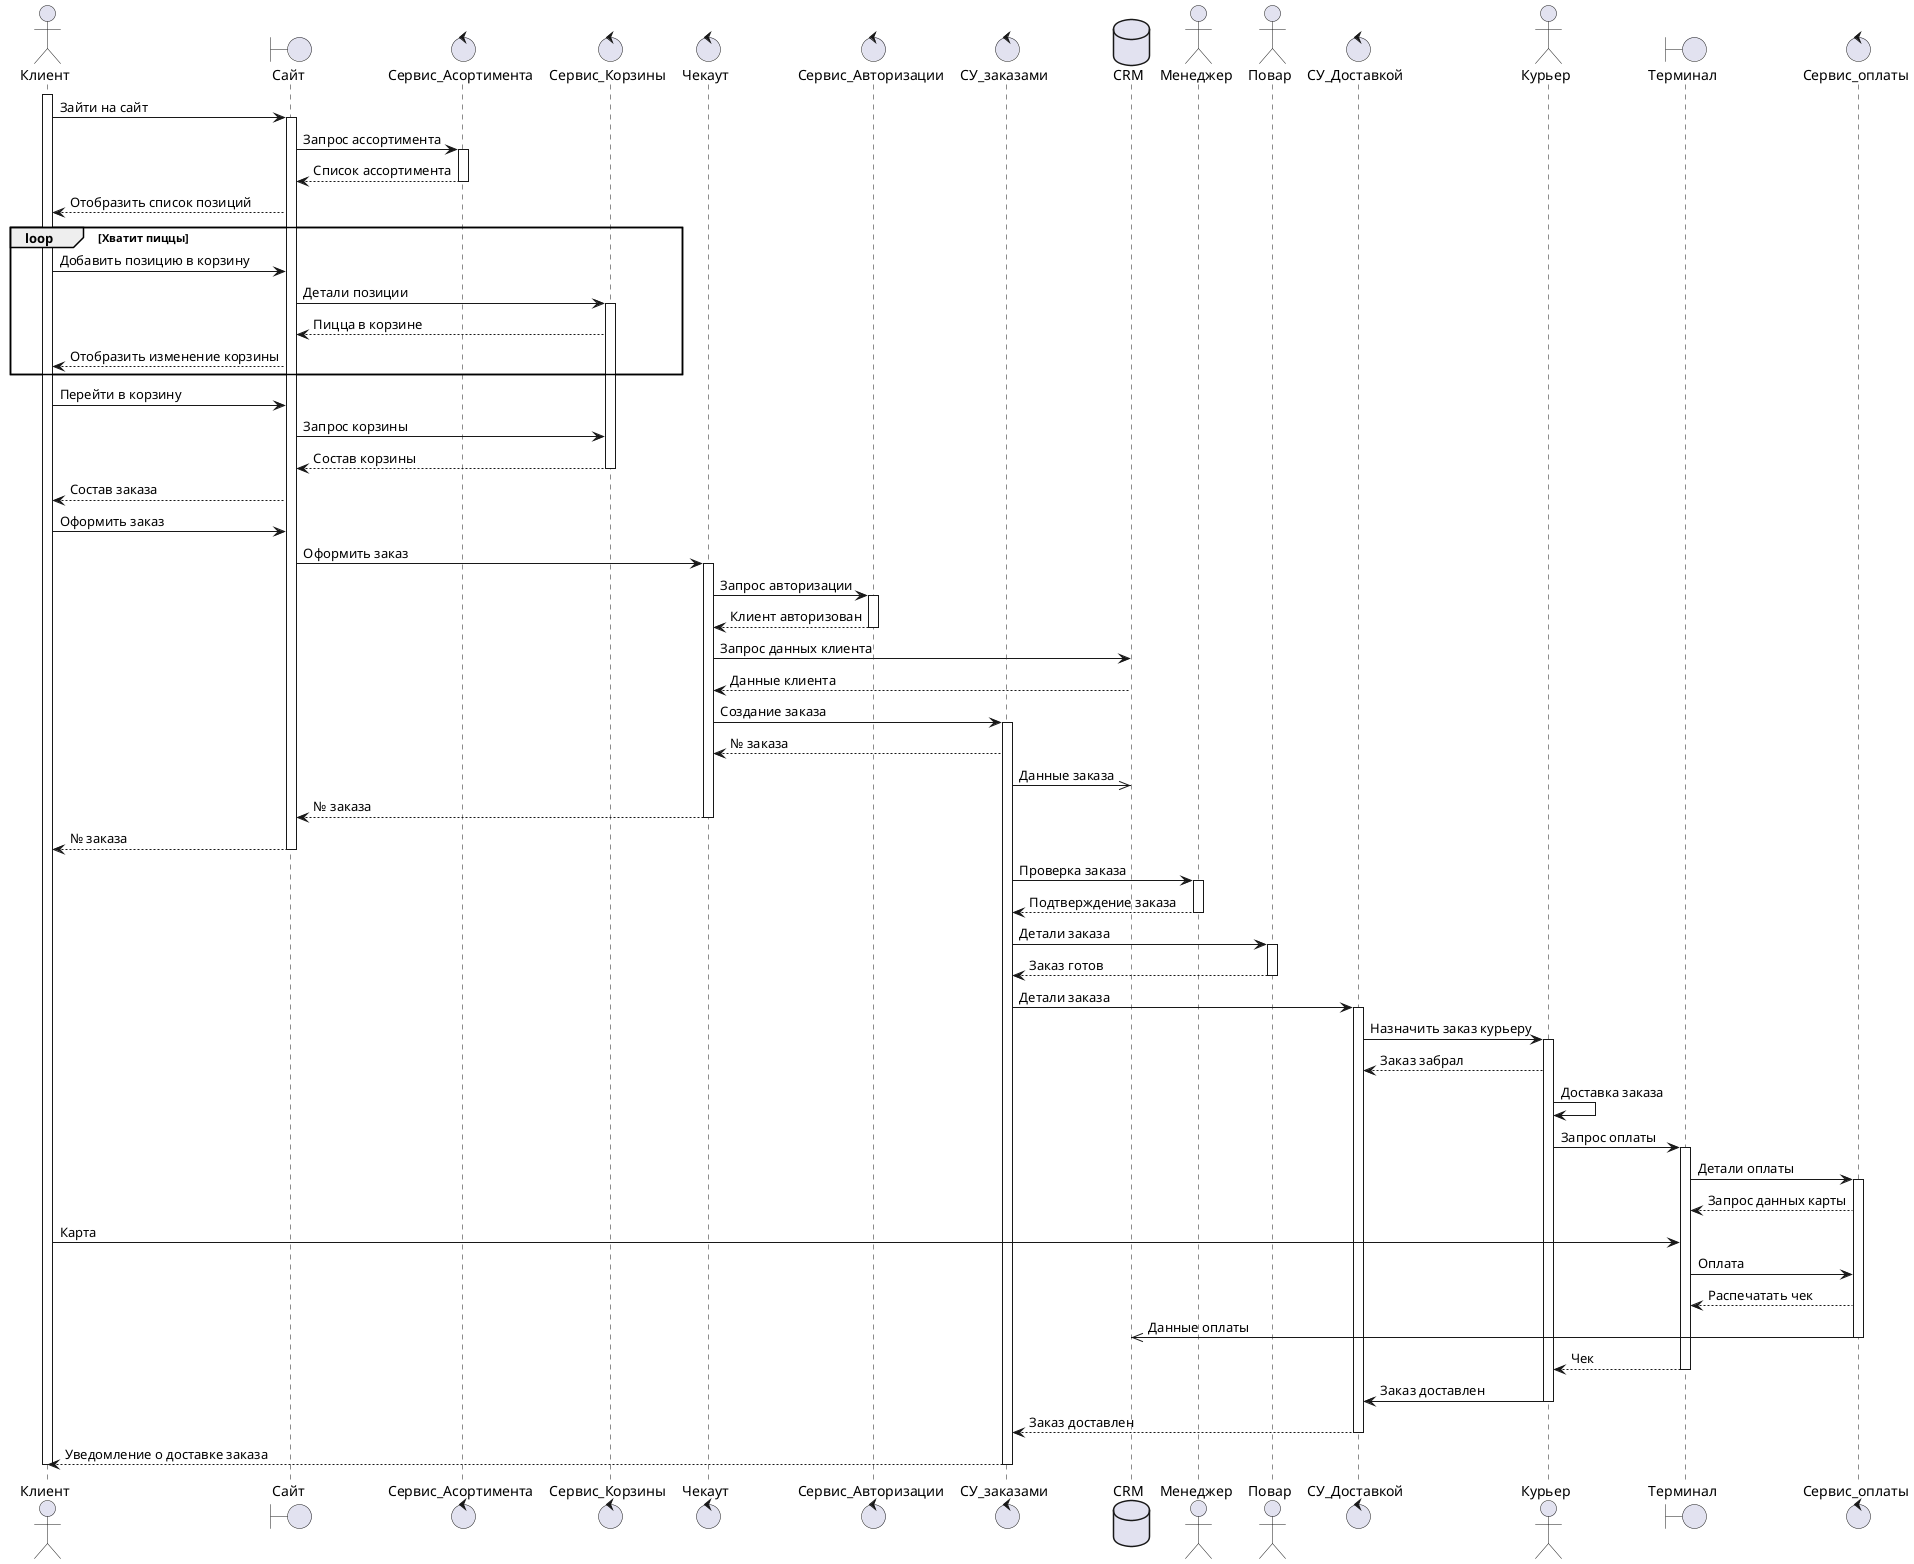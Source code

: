 @startuml

actor Клиент
actor Менеджер order 20
actor Повар order 30
actor Курьер order 60

boundary Сайт order 10
boundary Терминал order 63
control Сервис_Асортимента order 11
control Чекаут order 13
control Сервис_Корзины order 12
control Сервис_Авторизации order 15
database CRM order 18
control СУ_Доставкой order 40
control Сервис_оплаты order 65
control СУ_заказами order 16

activate Клиент
Клиент -> Сайт : Зайти на сайт
activate Сайт
Сайт -> Сервис_Асортимента : Запрос ассортимента
activate Сервис_Асортимента
Сервис_Асортимента --> Сайт : Список ассортимента
deactivate Сервис_Асортимента
Сайт --> Клиент : Отобразить список позиций
Loop  Хватит пиццы
Клиент -> Сайт : Добавить позицию в корзину
Сайт -> Сервис_Корзины : Детали позиции
activate Сервис_Корзины
Сервис_Корзины --> Сайт : Пицца в корзине
Сайт --> Клиент : Отобразить изменение корзины
End  
Клиент -> Сайт : Перейти в корзину
Сайт -> Сервис_Корзины : Запрос корзины
Сервис_Корзины --> Сайт : Состав корзины
deactivate Сервис_Корзины
Сайт --> Клиент : Состав заказа
Клиент -> Сайт : Оформить заказ
Сайт -> Чекаут : Оформить заказ
activate Чекаут 
Чекаут -> Сервис_Авторизации : Запрос авторизации
activate Сервис_Авторизации 
Сервис_Авторизации --> Чекаут : Клиент авторизован
deactivate Сервис_Авторизации 
Чекаут -> CRM : Запрос данных клиента
CRM --> Чекаут : Данные клиента
Чекаут -> СУ_заказами : Создание заказа
activate СУ_заказами
СУ_заказами --> Чекаут : № заказа
СУ_заказами ->> CRM : Данные заказа
Чекаут --> Сайт : № заказа
deactivate Чекаут 
Сайт --> Клиент : № заказа
deactivate Сайт 
СУ_заказами -> Менеджер : Проверка заказа
activate Менеджер 
Менеджер --> СУ_заказами : Подтверждение заказа
deactivate Менеджер 
СУ_заказами -> Повар : Детали заказа
activate Повар
Повар --> СУ_заказами : Заказ готов
deactivate Повар
СУ_заказами -> СУ_Доставкой : Детали заказа
activate СУ_Доставкой
СУ_Доставкой -> Курьер : Назначить заказ курьеру
activate Курьер
Курьер --> СУ_Доставкой : Заказ забрал
Курьер -> Курьер : Доставка заказа
Курьер -> Терминал : Запрос оплаты
activate Терминал
Терминал -> Сервис_оплаты : Детали оплаты
activate Сервис_оплаты
Сервис_оплаты --> Терминал : Запрос данных карты
Клиент -> Терминал : Карта
Терминал -> Сервис_оплаты : Оплата
Сервис_оплаты --> Терминал : Распечатать чек
Сервис_оплаты ->> CRM : Данные оплаты
deactivate Сервис_оплаты
Терминал --> Курьер : Чек
deactivate Терминал 
Курьер -> СУ_Доставкой : Заказ доставлен
deactivate Курьер
СУ_Доставкой --> СУ_заказами : Заказ доставлен
deactivate СУ_Доставкой
СУ_заказами --> Клиент : Уведомление о доставке заказа
deactivate СУ_заказами
deactivate Клиент

@enduml
